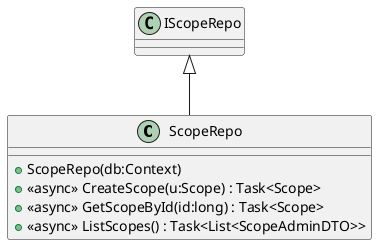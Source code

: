 @startuml
class ScopeRepo {
    + ScopeRepo(db:Context)
    + <<async>> CreateScope(u:Scope) : Task<Scope>
    + <<async>> GetScopeById(id:long) : Task<Scope>
    + <<async>> ListScopes() : Task<List<ScopeAdminDTO>>
}
IScopeRepo <|-- ScopeRepo
@enduml

